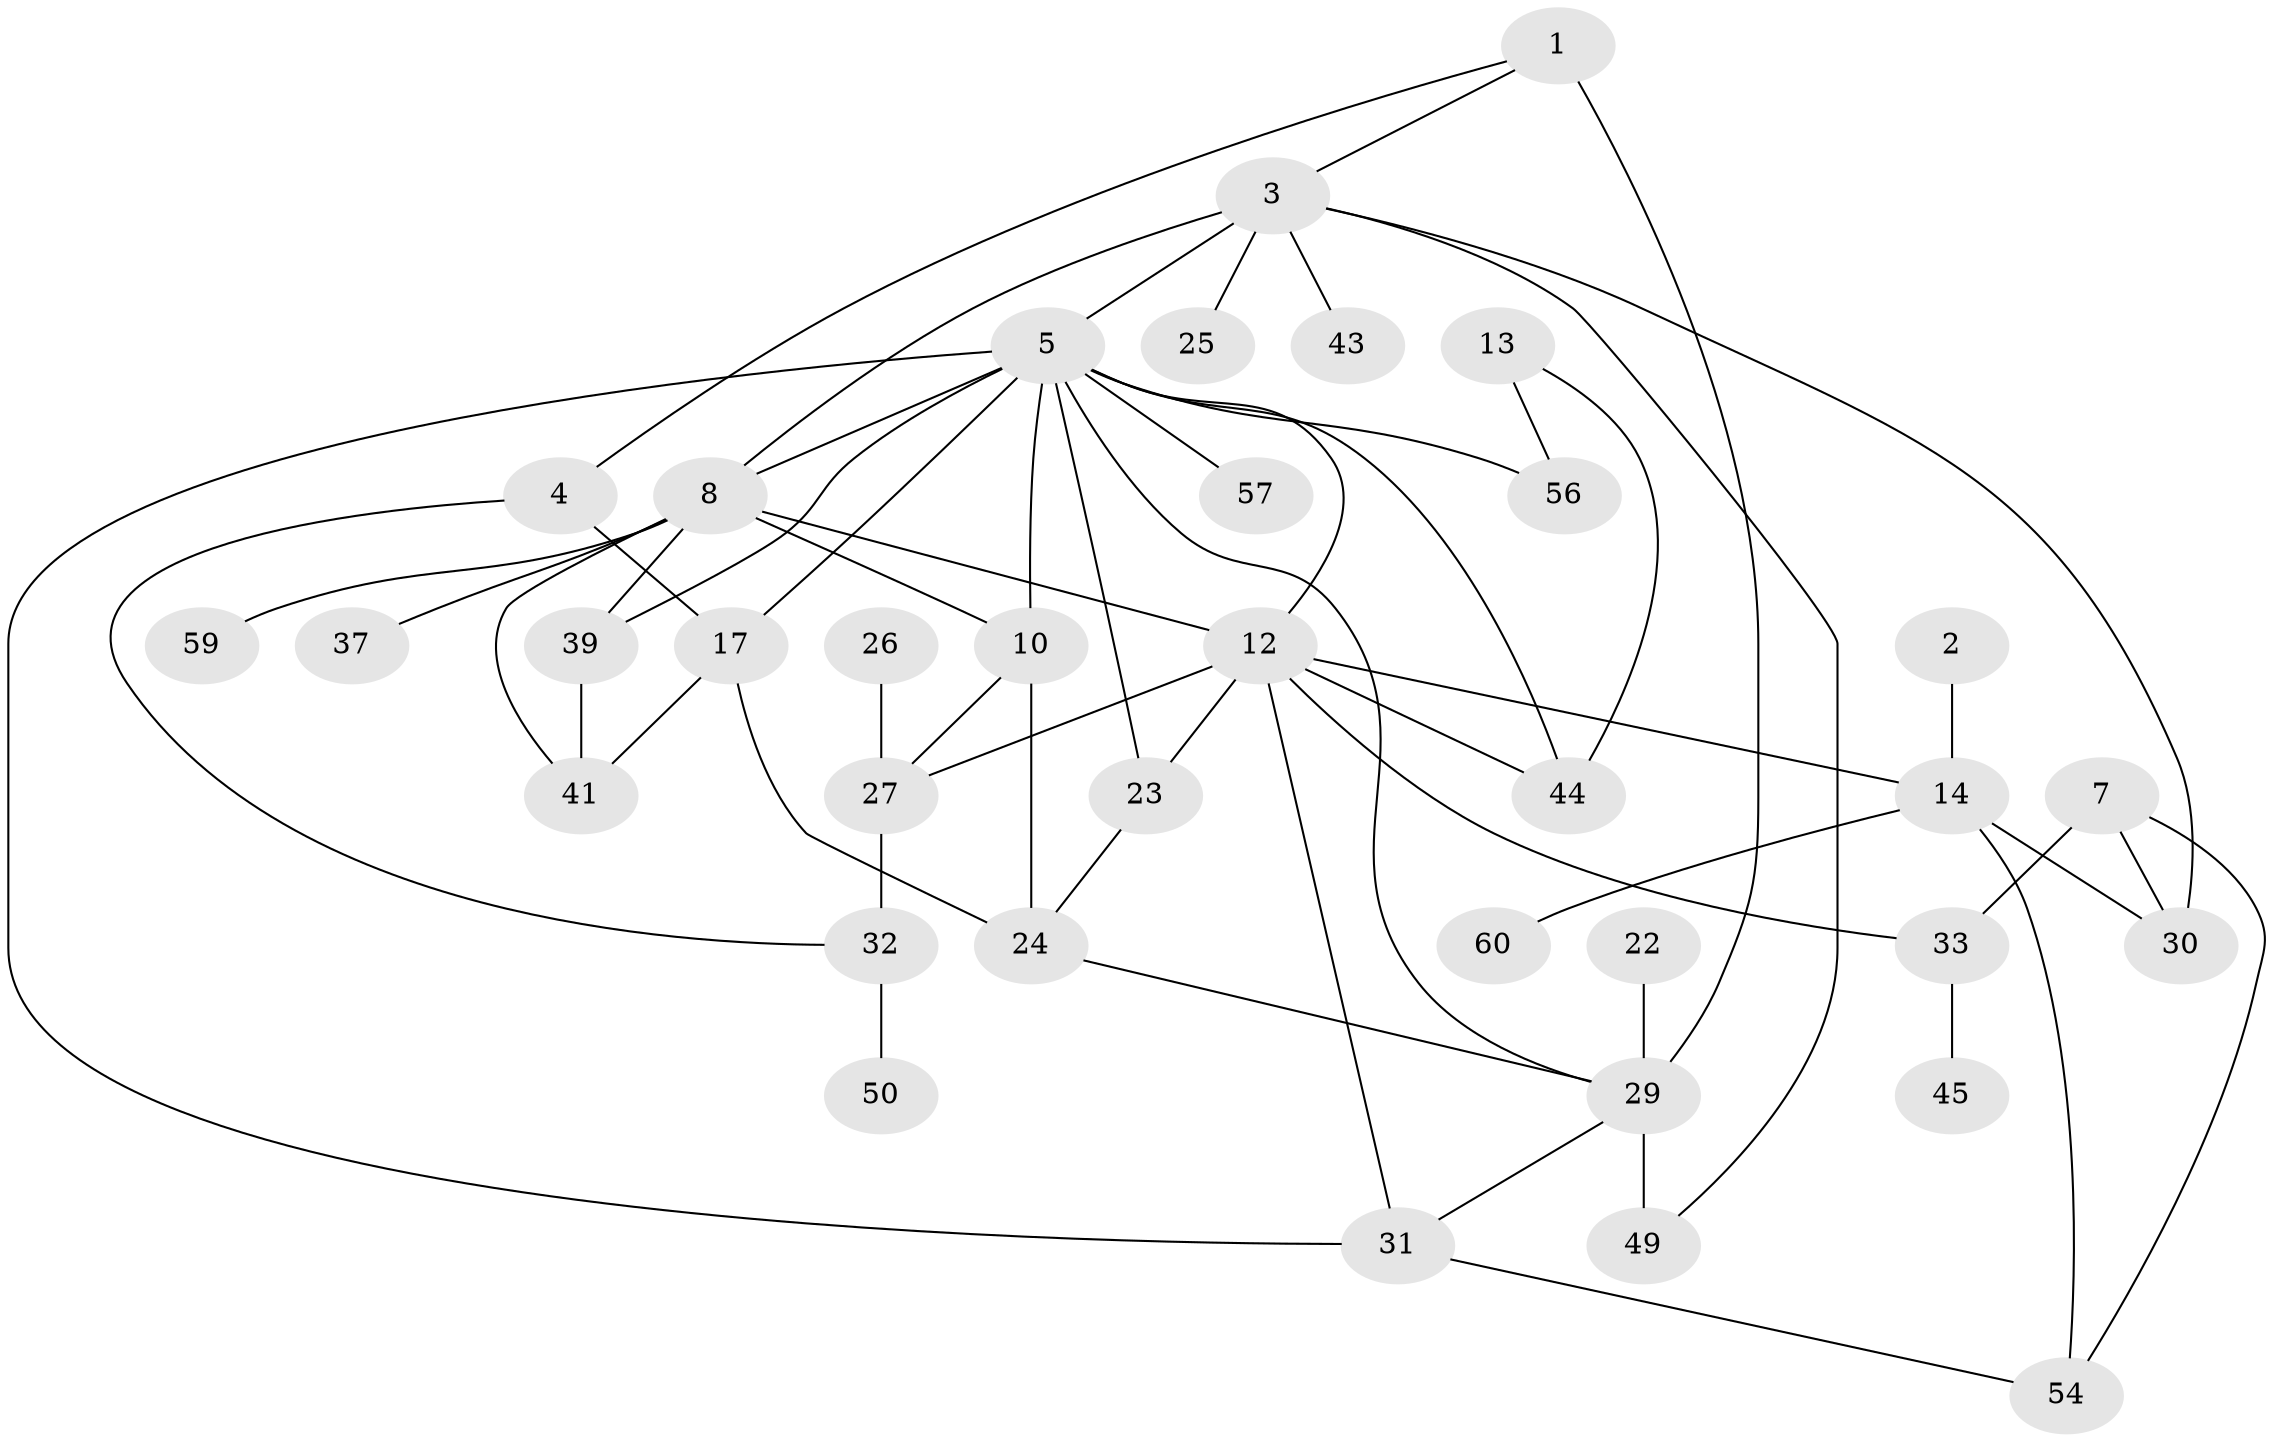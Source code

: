 // original degree distribution, {1: 0.2348993288590604, 2: 0.30201342281879195, 3: 0.1610738255033557, 0: 0.1342281879194631, 4: 0.12751677852348994, 5: 0.03355704697986577, 6: 0.006711409395973154}
// Generated by graph-tools (version 1.1) at 2025/48/03/04/25 22:48:26]
// undirected, 36 vertices, 58 edges
graph export_dot {
  node [color=gray90,style=filled];
  1;
  2;
  3;
  4;
  5;
  7;
  8;
  10;
  12;
  13;
  14;
  17;
  22;
  23;
  24;
  25;
  26;
  27;
  29;
  30;
  31;
  32;
  33;
  37;
  39;
  41;
  43;
  44;
  45;
  49;
  50;
  54;
  56;
  57;
  59;
  60;
  1 -- 3 [weight=1.0];
  1 -- 4 [weight=1.0];
  1 -- 29 [weight=2.0];
  2 -- 14 [weight=1.0];
  3 -- 5 [weight=1.0];
  3 -- 8 [weight=2.0];
  3 -- 25 [weight=1.0];
  3 -- 30 [weight=1.0];
  3 -- 43 [weight=1.0];
  3 -- 49 [weight=1.0];
  4 -- 17 [weight=1.0];
  4 -- 32 [weight=1.0];
  5 -- 8 [weight=1.0];
  5 -- 10 [weight=1.0];
  5 -- 12 [weight=1.0];
  5 -- 17 [weight=1.0];
  5 -- 23 [weight=1.0];
  5 -- 29 [weight=1.0];
  5 -- 31 [weight=1.0];
  5 -- 39 [weight=1.0];
  5 -- 44 [weight=1.0];
  5 -- 56 [weight=1.0];
  5 -- 57 [weight=1.0];
  7 -- 30 [weight=1.0];
  7 -- 33 [weight=2.0];
  7 -- 54 [weight=1.0];
  8 -- 10 [weight=1.0];
  8 -- 12 [weight=1.0];
  8 -- 37 [weight=1.0];
  8 -- 39 [weight=1.0];
  8 -- 41 [weight=1.0];
  8 -- 59 [weight=1.0];
  10 -- 24 [weight=1.0];
  10 -- 27 [weight=1.0];
  12 -- 14 [weight=1.0];
  12 -- 23 [weight=1.0];
  12 -- 27 [weight=1.0];
  12 -- 31 [weight=1.0];
  12 -- 33 [weight=1.0];
  12 -- 44 [weight=1.0];
  13 -- 44 [weight=1.0];
  13 -- 56 [weight=1.0];
  14 -- 30 [weight=1.0];
  14 -- 54 [weight=1.0];
  14 -- 60 [weight=1.0];
  17 -- 24 [weight=2.0];
  17 -- 41 [weight=1.0];
  22 -- 29 [weight=2.0];
  23 -- 24 [weight=1.0];
  24 -- 29 [weight=1.0];
  26 -- 27 [weight=1.0];
  27 -- 32 [weight=2.0];
  29 -- 31 [weight=1.0];
  29 -- 49 [weight=2.0];
  31 -- 54 [weight=1.0];
  32 -- 50 [weight=1.0];
  33 -- 45 [weight=1.0];
  39 -- 41 [weight=1.0];
}
